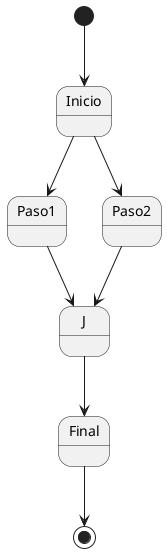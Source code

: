 @startuml
[*] --> Inicio

Inicio --> Paso1
Inicio --> Paso2

state J <<junction>>

Paso1 --> J
Paso2 --> J

J --> Final

Final --> [*]
@enduml
